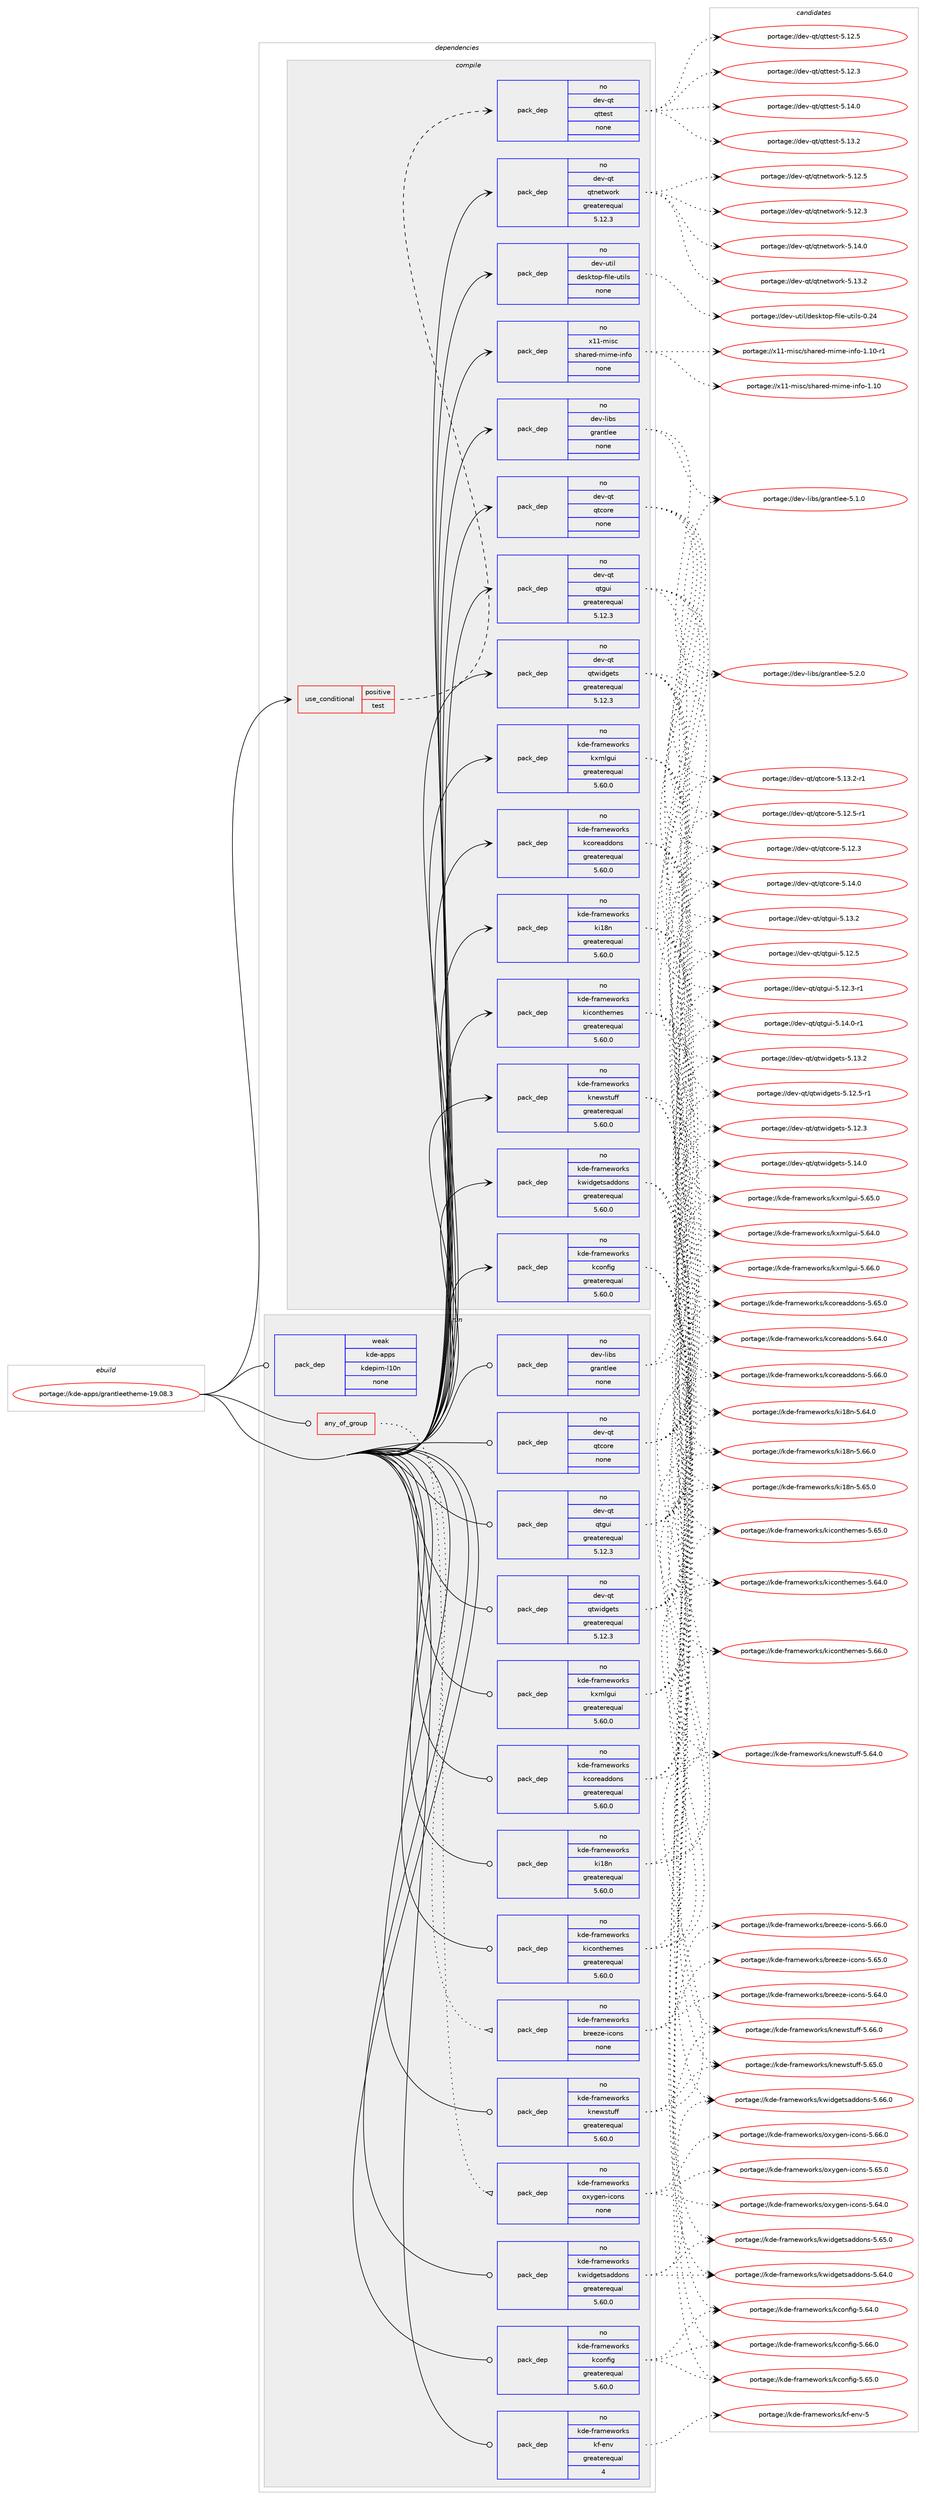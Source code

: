digraph prolog {

# *************
# Graph options
# *************

newrank=true;
concentrate=true;
compound=true;
graph [rankdir=LR,fontname=Helvetica,fontsize=10,ranksep=1.5];#, ranksep=2.5, nodesep=0.2];
edge  [arrowhead=vee];
node  [fontname=Helvetica,fontsize=10];

# **********
# The ebuild
# **********

subgraph cluster_leftcol {
color=gray;
rank=same;
label=<<i>ebuild</i>>;
id [label="portage://kde-apps/grantleetheme-19.08.3", color=red, width=4, href="../kde-apps/grantleetheme-19.08.3.svg"];
}

# ****************
# The dependencies
# ****************

subgraph cluster_midcol {
color=gray;
label=<<i>dependencies</i>>;
subgraph cluster_compile {
fillcolor="#eeeeee";
style=filled;
label=<<i>compile</i>>;
subgraph cond56953 {
dependency268174 [label=<<TABLE BORDER="0" CELLBORDER="1" CELLSPACING="0" CELLPADDING="4"><TR><TD ROWSPAN="3" CELLPADDING="10">use_conditional</TD></TR><TR><TD>positive</TD></TR><TR><TD>test</TD></TR></TABLE>>, shape=none, color=red];
subgraph pack207019 {
dependency268175 [label=<<TABLE BORDER="0" CELLBORDER="1" CELLSPACING="0" CELLPADDING="4" WIDTH="220"><TR><TD ROWSPAN="6" CELLPADDING="30">pack_dep</TD></TR><TR><TD WIDTH="110">no</TD></TR><TR><TD>dev-qt</TD></TR><TR><TD>qttest</TD></TR><TR><TD>none</TD></TR><TR><TD></TD></TR></TABLE>>, shape=none, color=blue];
}
dependency268174:e -> dependency268175:w [weight=20,style="dashed",arrowhead="vee"];
}
id:e -> dependency268174:w [weight=20,style="solid",arrowhead="vee"];
subgraph pack207020 {
dependency268176 [label=<<TABLE BORDER="0" CELLBORDER="1" CELLSPACING="0" CELLPADDING="4" WIDTH="220"><TR><TD ROWSPAN="6" CELLPADDING="30">pack_dep</TD></TR><TR><TD WIDTH="110">no</TD></TR><TR><TD>dev-libs</TD></TR><TR><TD>grantlee</TD></TR><TR><TD>none</TD></TR><TR><TD></TD></TR></TABLE>>, shape=none, color=blue];
}
id:e -> dependency268176:w [weight=20,style="solid",arrowhead="vee"];
subgraph pack207021 {
dependency268177 [label=<<TABLE BORDER="0" CELLBORDER="1" CELLSPACING="0" CELLPADDING="4" WIDTH="220"><TR><TD ROWSPAN="6" CELLPADDING="30">pack_dep</TD></TR><TR><TD WIDTH="110">no</TD></TR><TR><TD>dev-qt</TD></TR><TR><TD>qtcore</TD></TR><TR><TD>none</TD></TR><TR><TD></TD></TR></TABLE>>, shape=none, color=blue];
}
id:e -> dependency268177:w [weight=20,style="solid",arrowhead="vee"];
subgraph pack207022 {
dependency268178 [label=<<TABLE BORDER="0" CELLBORDER="1" CELLSPACING="0" CELLPADDING="4" WIDTH="220"><TR><TD ROWSPAN="6" CELLPADDING="30">pack_dep</TD></TR><TR><TD WIDTH="110">no</TD></TR><TR><TD>dev-qt</TD></TR><TR><TD>qtgui</TD></TR><TR><TD>greaterequal</TD></TR><TR><TD>5.12.3</TD></TR></TABLE>>, shape=none, color=blue];
}
id:e -> dependency268178:w [weight=20,style="solid",arrowhead="vee"];
subgraph pack207023 {
dependency268179 [label=<<TABLE BORDER="0" CELLBORDER="1" CELLSPACING="0" CELLPADDING="4" WIDTH="220"><TR><TD ROWSPAN="6" CELLPADDING="30">pack_dep</TD></TR><TR><TD WIDTH="110">no</TD></TR><TR><TD>dev-qt</TD></TR><TR><TD>qtnetwork</TD></TR><TR><TD>greaterequal</TD></TR><TR><TD>5.12.3</TD></TR></TABLE>>, shape=none, color=blue];
}
id:e -> dependency268179:w [weight=20,style="solid",arrowhead="vee"];
subgraph pack207024 {
dependency268180 [label=<<TABLE BORDER="0" CELLBORDER="1" CELLSPACING="0" CELLPADDING="4" WIDTH="220"><TR><TD ROWSPAN="6" CELLPADDING="30">pack_dep</TD></TR><TR><TD WIDTH="110">no</TD></TR><TR><TD>dev-qt</TD></TR><TR><TD>qtwidgets</TD></TR><TR><TD>greaterequal</TD></TR><TR><TD>5.12.3</TD></TR></TABLE>>, shape=none, color=blue];
}
id:e -> dependency268180:w [weight=20,style="solid",arrowhead="vee"];
subgraph pack207025 {
dependency268181 [label=<<TABLE BORDER="0" CELLBORDER="1" CELLSPACING="0" CELLPADDING="4" WIDTH="220"><TR><TD ROWSPAN="6" CELLPADDING="30">pack_dep</TD></TR><TR><TD WIDTH="110">no</TD></TR><TR><TD>dev-util</TD></TR><TR><TD>desktop-file-utils</TD></TR><TR><TD>none</TD></TR><TR><TD></TD></TR></TABLE>>, shape=none, color=blue];
}
id:e -> dependency268181:w [weight=20,style="solid",arrowhead="vee"];
subgraph pack207026 {
dependency268182 [label=<<TABLE BORDER="0" CELLBORDER="1" CELLSPACING="0" CELLPADDING="4" WIDTH="220"><TR><TD ROWSPAN="6" CELLPADDING="30">pack_dep</TD></TR><TR><TD WIDTH="110">no</TD></TR><TR><TD>kde-frameworks</TD></TR><TR><TD>kconfig</TD></TR><TR><TD>greaterequal</TD></TR><TR><TD>5.60.0</TD></TR></TABLE>>, shape=none, color=blue];
}
id:e -> dependency268182:w [weight=20,style="solid",arrowhead="vee"];
subgraph pack207027 {
dependency268183 [label=<<TABLE BORDER="0" CELLBORDER="1" CELLSPACING="0" CELLPADDING="4" WIDTH="220"><TR><TD ROWSPAN="6" CELLPADDING="30">pack_dep</TD></TR><TR><TD WIDTH="110">no</TD></TR><TR><TD>kde-frameworks</TD></TR><TR><TD>kcoreaddons</TD></TR><TR><TD>greaterequal</TD></TR><TR><TD>5.60.0</TD></TR></TABLE>>, shape=none, color=blue];
}
id:e -> dependency268183:w [weight=20,style="solid",arrowhead="vee"];
subgraph pack207028 {
dependency268184 [label=<<TABLE BORDER="0" CELLBORDER="1" CELLSPACING="0" CELLPADDING="4" WIDTH="220"><TR><TD ROWSPAN="6" CELLPADDING="30">pack_dep</TD></TR><TR><TD WIDTH="110">no</TD></TR><TR><TD>kde-frameworks</TD></TR><TR><TD>ki18n</TD></TR><TR><TD>greaterequal</TD></TR><TR><TD>5.60.0</TD></TR></TABLE>>, shape=none, color=blue];
}
id:e -> dependency268184:w [weight=20,style="solid",arrowhead="vee"];
subgraph pack207029 {
dependency268185 [label=<<TABLE BORDER="0" CELLBORDER="1" CELLSPACING="0" CELLPADDING="4" WIDTH="220"><TR><TD ROWSPAN="6" CELLPADDING="30">pack_dep</TD></TR><TR><TD WIDTH="110">no</TD></TR><TR><TD>kde-frameworks</TD></TR><TR><TD>kiconthemes</TD></TR><TR><TD>greaterequal</TD></TR><TR><TD>5.60.0</TD></TR></TABLE>>, shape=none, color=blue];
}
id:e -> dependency268185:w [weight=20,style="solid",arrowhead="vee"];
subgraph pack207030 {
dependency268186 [label=<<TABLE BORDER="0" CELLBORDER="1" CELLSPACING="0" CELLPADDING="4" WIDTH="220"><TR><TD ROWSPAN="6" CELLPADDING="30">pack_dep</TD></TR><TR><TD WIDTH="110">no</TD></TR><TR><TD>kde-frameworks</TD></TR><TR><TD>knewstuff</TD></TR><TR><TD>greaterequal</TD></TR><TR><TD>5.60.0</TD></TR></TABLE>>, shape=none, color=blue];
}
id:e -> dependency268186:w [weight=20,style="solid",arrowhead="vee"];
subgraph pack207031 {
dependency268187 [label=<<TABLE BORDER="0" CELLBORDER="1" CELLSPACING="0" CELLPADDING="4" WIDTH="220"><TR><TD ROWSPAN="6" CELLPADDING="30">pack_dep</TD></TR><TR><TD WIDTH="110">no</TD></TR><TR><TD>kde-frameworks</TD></TR><TR><TD>kwidgetsaddons</TD></TR><TR><TD>greaterequal</TD></TR><TR><TD>5.60.0</TD></TR></TABLE>>, shape=none, color=blue];
}
id:e -> dependency268187:w [weight=20,style="solid",arrowhead="vee"];
subgraph pack207032 {
dependency268188 [label=<<TABLE BORDER="0" CELLBORDER="1" CELLSPACING="0" CELLPADDING="4" WIDTH="220"><TR><TD ROWSPAN="6" CELLPADDING="30">pack_dep</TD></TR><TR><TD WIDTH="110">no</TD></TR><TR><TD>kde-frameworks</TD></TR><TR><TD>kxmlgui</TD></TR><TR><TD>greaterequal</TD></TR><TR><TD>5.60.0</TD></TR></TABLE>>, shape=none, color=blue];
}
id:e -> dependency268188:w [weight=20,style="solid",arrowhead="vee"];
subgraph pack207033 {
dependency268189 [label=<<TABLE BORDER="0" CELLBORDER="1" CELLSPACING="0" CELLPADDING="4" WIDTH="220"><TR><TD ROWSPAN="6" CELLPADDING="30">pack_dep</TD></TR><TR><TD WIDTH="110">no</TD></TR><TR><TD>x11-misc</TD></TR><TR><TD>shared-mime-info</TD></TR><TR><TD>none</TD></TR><TR><TD></TD></TR></TABLE>>, shape=none, color=blue];
}
id:e -> dependency268189:w [weight=20,style="solid",arrowhead="vee"];
}
subgraph cluster_compileandrun {
fillcolor="#eeeeee";
style=filled;
label=<<i>compile and run</i>>;
}
subgraph cluster_run {
fillcolor="#eeeeee";
style=filled;
label=<<i>run</i>>;
subgraph any4017 {
dependency268190 [label=<<TABLE BORDER="0" CELLBORDER="1" CELLSPACING="0" CELLPADDING="4"><TR><TD CELLPADDING="10">any_of_group</TD></TR></TABLE>>, shape=none, color=red];subgraph pack207034 {
dependency268191 [label=<<TABLE BORDER="0" CELLBORDER="1" CELLSPACING="0" CELLPADDING="4" WIDTH="220"><TR><TD ROWSPAN="6" CELLPADDING="30">pack_dep</TD></TR><TR><TD WIDTH="110">no</TD></TR><TR><TD>kde-frameworks</TD></TR><TR><TD>breeze-icons</TD></TR><TR><TD>none</TD></TR><TR><TD></TD></TR></TABLE>>, shape=none, color=blue];
}
dependency268190:e -> dependency268191:w [weight=20,style="dotted",arrowhead="oinv"];
subgraph pack207035 {
dependency268192 [label=<<TABLE BORDER="0" CELLBORDER="1" CELLSPACING="0" CELLPADDING="4" WIDTH="220"><TR><TD ROWSPAN="6" CELLPADDING="30">pack_dep</TD></TR><TR><TD WIDTH="110">no</TD></TR><TR><TD>kde-frameworks</TD></TR><TR><TD>oxygen-icons</TD></TR><TR><TD>none</TD></TR><TR><TD></TD></TR></TABLE>>, shape=none, color=blue];
}
dependency268190:e -> dependency268192:w [weight=20,style="dotted",arrowhead="oinv"];
}
id:e -> dependency268190:w [weight=20,style="solid",arrowhead="odot"];
subgraph pack207036 {
dependency268193 [label=<<TABLE BORDER="0" CELLBORDER="1" CELLSPACING="0" CELLPADDING="4" WIDTH="220"><TR><TD ROWSPAN="6" CELLPADDING="30">pack_dep</TD></TR><TR><TD WIDTH="110">no</TD></TR><TR><TD>dev-libs</TD></TR><TR><TD>grantlee</TD></TR><TR><TD>none</TD></TR><TR><TD></TD></TR></TABLE>>, shape=none, color=blue];
}
id:e -> dependency268193:w [weight=20,style="solid",arrowhead="odot"];
subgraph pack207037 {
dependency268194 [label=<<TABLE BORDER="0" CELLBORDER="1" CELLSPACING="0" CELLPADDING="4" WIDTH="220"><TR><TD ROWSPAN="6" CELLPADDING="30">pack_dep</TD></TR><TR><TD WIDTH="110">no</TD></TR><TR><TD>dev-qt</TD></TR><TR><TD>qtcore</TD></TR><TR><TD>none</TD></TR><TR><TD></TD></TR></TABLE>>, shape=none, color=blue];
}
id:e -> dependency268194:w [weight=20,style="solid",arrowhead="odot"];
subgraph pack207038 {
dependency268195 [label=<<TABLE BORDER="0" CELLBORDER="1" CELLSPACING="0" CELLPADDING="4" WIDTH="220"><TR><TD ROWSPAN="6" CELLPADDING="30">pack_dep</TD></TR><TR><TD WIDTH="110">no</TD></TR><TR><TD>dev-qt</TD></TR><TR><TD>qtgui</TD></TR><TR><TD>greaterequal</TD></TR><TR><TD>5.12.3</TD></TR></TABLE>>, shape=none, color=blue];
}
id:e -> dependency268195:w [weight=20,style="solid",arrowhead="odot"];
subgraph pack207039 {
dependency268196 [label=<<TABLE BORDER="0" CELLBORDER="1" CELLSPACING="0" CELLPADDING="4" WIDTH="220"><TR><TD ROWSPAN="6" CELLPADDING="30">pack_dep</TD></TR><TR><TD WIDTH="110">no</TD></TR><TR><TD>dev-qt</TD></TR><TR><TD>qtwidgets</TD></TR><TR><TD>greaterequal</TD></TR><TR><TD>5.12.3</TD></TR></TABLE>>, shape=none, color=blue];
}
id:e -> dependency268196:w [weight=20,style="solid",arrowhead="odot"];
subgraph pack207040 {
dependency268197 [label=<<TABLE BORDER="0" CELLBORDER="1" CELLSPACING="0" CELLPADDING="4" WIDTH="220"><TR><TD ROWSPAN="6" CELLPADDING="30">pack_dep</TD></TR><TR><TD WIDTH="110">no</TD></TR><TR><TD>kde-frameworks</TD></TR><TR><TD>kconfig</TD></TR><TR><TD>greaterequal</TD></TR><TR><TD>5.60.0</TD></TR></TABLE>>, shape=none, color=blue];
}
id:e -> dependency268197:w [weight=20,style="solid",arrowhead="odot"];
subgraph pack207041 {
dependency268198 [label=<<TABLE BORDER="0" CELLBORDER="1" CELLSPACING="0" CELLPADDING="4" WIDTH="220"><TR><TD ROWSPAN="6" CELLPADDING="30">pack_dep</TD></TR><TR><TD WIDTH="110">no</TD></TR><TR><TD>kde-frameworks</TD></TR><TR><TD>kcoreaddons</TD></TR><TR><TD>greaterequal</TD></TR><TR><TD>5.60.0</TD></TR></TABLE>>, shape=none, color=blue];
}
id:e -> dependency268198:w [weight=20,style="solid",arrowhead="odot"];
subgraph pack207042 {
dependency268199 [label=<<TABLE BORDER="0" CELLBORDER="1" CELLSPACING="0" CELLPADDING="4" WIDTH="220"><TR><TD ROWSPAN="6" CELLPADDING="30">pack_dep</TD></TR><TR><TD WIDTH="110">no</TD></TR><TR><TD>kde-frameworks</TD></TR><TR><TD>kf-env</TD></TR><TR><TD>greaterequal</TD></TR><TR><TD>4</TD></TR></TABLE>>, shape=none, color=blue];
}
id:e -> dependency268199:w [weight=20,style="solid",arrowhead="odot"];
subgraph pack207043 {
dependency268200 [label=<<TABLE BORDER="0" CELLBORDER="1" CELLSPACING="0" CELLPADDING="4" WIDTH="220"><TR><TD ROWSPAN="6" CELLPADDING="30">pack_dep</TD></TR><TR><TD WIDTH="110">no</TD></TR><TR><TD>kde-frameworks</TD></TR><TR><TD>ki18n</TD></TR><TR><TD>greaterequal</TD></TR><TR><TD>5.60.0</TD></TR></TABLE>>, shape=none, color=blue];
}
id:e -> dependency268200:w [weight=20,style="solid",arrowhead="odot"];
subgraph pack207044 {
dependency268201 [label=<<TABLE BORDER="0" CELLBORDER="1" CELLSPACING="0" CELLPADDING="4" WIDTH="220"><TR><TD ROWSPAN="6" CELLPADDING="30">pack_dep</TD></TR><TR><TD WIDTH="110">no</TD></TR><TR><TD>kde-frameworks</TD></TR><TR><TD>kiconthemes</TD></TR><TR><TD>greaterequal</TD></TR><TR><TD>5.60.0</TD></TR></TABLE>>, shape=none, color=blue];
}
id:e -> dependency268201:w [weight=20,style="solid",arrowhead="odot"];
subgraph pack207045 {
dependency268202 [label=<<TABLE BORDER="0" CELLBORDER="1" CELLSPACING="0" CELLPADDING="4" WIDTH="220"><TR><TD ROWSPAN="6" CELLPADDING="30">pack_dep</TD></TR><TR><TD WIDTH="110">no</TD></TR><TR><TD>kde-frameworks</TD></TR><TR><TD>knewstuff</TD></TR><TR><TD>greaterequal</TD></TR><TR><TD>5.60.0</TD></TR></TABLE>>, shape=none, color=blue];
}
id:e -> dependency268202:w [weight=20,style="solid",arrowhead="odot"];
subgraph pack207046 {
dependency268203 [label=<<TABLE BORDER="0" CELLBORDER="1" CELLSPACING="0" CELLPADDING="4" WIDTH="220"><TR><TD ROWSPAN="6" CELLPADDING="30">pack_dep</TD></TR><TR><TD WIDTH="110">no</TD></TR><TR><TD>kde-frameworks</TD></TR><TR><TD>kwidgetsaddons</TD></TR><TR><TD>greaterequal</TD></TR><TR><TD>5.60.0</TD></TR></TABLE>>, shape=none, color=blue];
}
id:e -> dependency268203:w [weight=20,style="solid",arrowhead="odot"];
subgraph pack207047 {
dependency268204 [label=<<TABLE BORDER="0" CELLBORDER="1" CELLSPACING="0" CELLPADDING="4" WIDTH="220"><TR><TD ROWSPAN="6" CELLPADDING="30">pack_dep</TD></TR><TR><TD WIDTH="110">no</TD></TR><TR><TD>kde-frameworks</TD></TR><TR><TD>kxmlgui</TD></TR><TR><TD>greaterequal</TD></TR><TR><TD>5.60.0</TD></TR></TABLE>>, shape=none, color=blue];
}
id:e -> dependency268204:w [weight=20,style="solid",arrowhead="odot"];
subgraph pack207048 {
dependency268205 [label=<<TABLE BORDER="0" CELLBORDER="1" CELLSPACING="0" CELLPADDING="4" WIDTH="220"><TR><TD ROWSPAN="6" CELLPADDING="30">pack_dep</TD></TR><TR><TD WIDTH="110">weak</TD></TR><TR><TD>kde-apps</TD></TR><TR><TD>kdepim-l10n</TD></TR><TR><TD>none</TD></TR><TR><TD></TD></TR></TABLE>>, shape=none, color=blue];
}
id:e -> dependency268205:w [weight=20,style="solid",arrowhead="odot"];
}
}

# **************
# The candidates
# **************

subgraph cluster_choices {
rank=same;
color=gray;
label=<<i>candidates</i>>;

subgraph choice207019 {
color=black;
nodesep=1;
choice100101118451131164711311611610111511645534649524648 [label="portage://dev-qt/qttest-5.14.0", color=red, width=4,href="../dev-qt/qttest-5.14.0.svg"];
choice100101118451131164711311611610111511645534649514650 [label="portage://dev-qt/qttest-5.13.2", color=red, width=4,href="../dev-qt/qttest-5.13.2.svg"];
choice100101118451131164711311611610111511645534649504653 [label="portage://dev-qt/qttest-5.12.5", color=red, width=4,href="../dev-qt/qttest-5.12.5.svg"];
choice100101118451131164711311611610111511645534649504651 [label="portage://dev-qt/qttest-5.12.3", color=red, width=4,href="../dev-qt/qttest-5.12.3.svg"];
dependency268175:e -> choice100101118451131164711311611610111511645534649524648:w [style=dotted,weight="100"];
dependency268175:e -> choice100101118451131164711311611610111511645534649514650:w [style=dotted,weight="100"];
dependency268175:e -> choice100101118451131164711311611610111511645534649504653:w [style=dotted,weight="100"];
dependency268175:e -> choice100101118451131164711311611610111511645534649504651:w [style=dotted,weight="100"];
}
subgraph choice207020 {
color=black;
nodesep=1;
choice10010111845108105981154710311497110116108101101455346504648 [label="portage://dev-libs/grantlee-5.2.0", color=red, width=4,href="../dev-libs/grantlee-5.2.0.svg"];
choice10010111845108105981154710311497110116108101101455346494648 [label="portage://dev-libs/grantlee-5.1.0", color=red, width=4,href="../dev-libs/grantlee-5.1.0.svg"];
dependency268176:e -> choice10010111845108105981154710311497110116108101101455346504648:w [style=dotted,weight="100"];
dependency268176:e -> choice10010111845108105981154710311497110116108101101455346494648:w [style=dotted,weight="100"];
}
subgraph choice207021 {
color=black;
nodesep=1;
choice10010111845113116471131169911111410145534649524648 [label="portage://dev-qt/qtcore-5.14.0", color=red, width=4,href="../dev-qt/qtcore-5.14.0.svg"];
choice100101118451131164711311699111114101455346495146504511449 [label="portage://dev-qt/qtcore-5.13.2-r1", color=red, width=4,href="../dev-qt/qtcore-5.13.2-r1.svg"];
choice100101118451131164711311699111114101455346495046534511449 [label="portage://dev-qt/qtcore-5.12.5-r1", color=red, width=4,href="../dev-qt/qtcore-5.12.5-r1.svg"];
choice10010111845113116471131169911111410145534649504651 [label="portage://dev-qt/qtcore-5.12.3", color=red, width=4,href="../dev-qt/qtcore-5.12.3.svg"];
dependency268177:e -> choice10010111845113116471131169911111410145534649524648:w [style=dotted,weight="100"];
dependency268177:e -> choice100101118451131164711311699111114101455346495146504511449:w [style=dotted,weight="100"];
dependency268177:e -> choice100101118451131164711311699111114101455346495046534511449:w [style=dotted,weight="100"];
dependency268177:e -> choice10010111845113116471131169911111410145534649504651:w [style=dotted,weight="100"];
}
subgraph choice207022 {
color=black;
nodesep=1;
choice1001011184511311647113116103117105455346495246484511449 [label="portage://dev-qt/qtgui-5.14.0-r1", color=red, width=4,href="../dev-qt/qtgui-5.14.0-r1.svg"];
choice100101118451131164711311610311710545534649514650 [label="portage://dev-qt/qtgui-5.13.2", color=red, width=4,href="../dev-qt/qtgui-5.13.2.svg"];
choice100101118451131164711311610311710545534649504653 [label="portage://dev-qt/qtgui-5.12.5", color=red, width=4,href="../dev-qt/qtgui-5.12.5.svg"];
choice1001011184511311647113116103117105455346495046514511449 [label="portage://dev-qt/qtgui-5.12.3-r1", color=red, width=4,href="../dev-qt/qtgui-5.12.3-r1.svg"];
dependency268178:e -> choice1001011184511311647113116103117105455346495246484511449:w [style=dotted,weight="100"];
dependency268178:e -> choice100101118451131164711311610311710545534649514650:w [style=dotted,weight="100"];
dependency268178:e -> choice100101118451131164711311610311710545534649504653:w [style=dotted,weight="100"];
dependency268178:e -> choice1001011184511311647113116103117105455346495046514511449:w [style=dotted,weight="100"];
}
subgraph choice207023 {
color=black;
nodesep=1;
choice100101118451131164711311611010111611911111410745534649524648 [label="portage://dev-qt/qtnetwork-5.14.0", color=red, width=4,href="../dev-qt/qtnetwork-5.14.0.svg"];
choice100101118451131164711311611010111611911111410745534649514650 [label="portage://dev-qt/qtnetwork-5.13.2", color=red, width=4,href="../dev-qt/qtnetwork-5.13.2.svg"];
choice100101118451131164711311611010111611911111410745534649504653 [label="portage://dev-qt/qtnetwork-5.12.5", color=red, width=4,href="../dev-qt/qtnetwork-5.12.5.svg"];
choice100101118451131164711311611010111611911111410745534649504651 [label="portage://dev-qt/qtnetwork-5.12.3", color=red, width=4,href="../dev-qt/qtnetwork-5.12.3.svg"];
dependency268179:e -> choice100101118451131164711311611010111611911111410745534649524648:w [style=dotted,weight="100"];
dependency268179:e -> choice100101118451131164711311611010111611911111410745534649514650:w [style=dotted,weight="100"];
dependency268179:e -> choice100101118451131164711311611010111611911111410745534649504653:w [style=dotted,weight="100"];
dependency268179:e -> choice100101118451131164711311611010111611911111410745534649504651:w [style=dotted,weight="100"];
}
subgraph choice207024 {
color=black;
nodesep=1;
choice100101118451131164711311611910510010310111611545534649524648 [label="portage://dev-qt/qtwidgets-5.14.0", color=red, width=4,href="../dev-qt/qtwidgets-5.14.0.svg"];
choice100101118451131164711311611910510010310111611545534649514650 [label="portage://dev-qt/qtwidgets-5.13.2", color=red, width=4,href="../dev-qt/qtwidgets-5.13.2.svg"];
choice1001011184511311647113116119105100103101116115455346495046534511449 [label="portage://dev-qt/qtwidgets-5.12.5-r1", color=red, width=4,href="../dev-qt/qtwidgets-5.12.5-r1.svg"];
choice100101118451131164711311611910510010310111611545534649504651 [label="portage://dev-qt/qtwidgets-5.12.3", color=red, width=4,href="../dev-qt/qtwidgets-5.12.3.svg"];
dependency268180:e -> choice100101118451131164711311611910510010310111611545534649524648:w [style=dotted,weight="100"];
dependency268180:e -> choice100101118451131164711311611910510010310111611545534649514650:w [style=dotted,weight="100"];
dependency268180:e -> choice1001011184511311647113116119105100103101116115455346495046534511449:w [style=dotted,weight="100"];
dependency268180:e -> choice100101118451131164711311611910510010310111611545534649504651:w [style=dotted,weight="100"];
}
subgraph choice207025 {
color=black;
nodesep=1;
choice100101118451171161051084710010111510711611111245102105108101451171161051081154548465052 [label="portage://dev-util/desktop-file-utils-0.24", color=red, width=4,href="../dev-util/desktop-file-utils-0.24.svg"];
dependency268181:e -> choice100101118451171161051084710010111510711611111245102105108101451171161051081154548465052:w [style=dotted,weight="100"];
}
subgraph choice207026 {
color=black;
nodesep=1;
choice1071001014510211497109101119111114107115471079911111010210510345534654544648 [label="portage://kde-frameworks/kconfig-5.66.0", color=red, width=4,href="../kde-frameworks/kconfig-5.66.0.svg"];
choice1071001014510211497109101119111114107115471079911111010210510345534654534648 [label="portage://kde-frameworks/kconfig-5.65.0", color=red, width=4,href="../kde-frameworks/kconfig-5.65.0.svg"];
choice1071001014510211497109101119111114107115471079911111010210510345534654524648 [label="portage://kde-frameworks/kconfig-5.64.0", color=red, width=4,href="../kde-frameworks/kconfig-5.64.0.svg"];
dependency268182:e -> choice1071001014510211497109101119111114107115471079911111010210510345534654544648:w [style=dotted,weight="100"];
dependency268182:e -> choice1071001014510211497109101119111114107115471079911111010210510345534654534648:w [style=dotted,weight="100"];
dependency268182:e -> choice1071001014510211497109101119111114107115471079911111010210510345534654524648:w [style=dotted,weight="100"];
}
subgraph choice207027 {
color=black;
nodesep=1;
choice107100101451021149710910111911111410711547107991111141019710010011111011545534654544648 [label="portage://kde-frameworks/kcoreaddons-5.66.0", color=red, width=4,href="../kde-frameworks/kcoreaddons-5.66.0.svg"];
choice107100101451021149710910111911111410711547107991111141019710010011111011545534654534648 [label="portage://kde-frameworks/kcoreaddons-5.65.0", color=red, width=4,href="../kde-frameworks/kcoreaddons-5.65.0.svg"];
choice107100101451021149710910111911111410711547107991111141019710010011111011545534654524648 [label="portage://kde-frameworks/kcoreaddons-5.64.0", color=red, width=4,href="../kde-frameworks/kcoreaddons-5.64.0.svg"];
dependency268183:e -> choice107100101451021149710910111911111410711547107991111141019710010011111011545534654544648:w [style=dotted,weight="100"];
dependency268183:e -> choice107100101451021149710910111911111410711547107991111141019710010011111011545534654534648:w [style=dotted,weight="100"];
dependency268183:e -> choice107100101451021149710910111911111410711547107991111141019710010011111011545534654524648:w [style=dotted,weight="100"];
}
subgraph choice207028 {
color=black;
nodesep=1;
choice107100101451021149710910111911111410711547107105495611045534654544648 [label="portage://kde-frameworks/ki18n-5.66.0", color=red, width=4,href="../kde-frameworks/ki18n-5.66.0.svg"];
choice107100101451021149710910111911111410711547107105495611045534654534648 [label="portage://kde-frameworks/ki18n-5.65.0", color=red, width=4,href="../kde-frameworks/ki18n-5.65.0.svg"];
choice107100101451021149710910111911111410711547107105495611045534654524648 [label="portage://kde-frameworks/ki18n-5.64.0", color=red, width=4,href="../kde-frameworks/ki18n-5.64.0.svg"];
dependency268184:e -> choice107100101451021149710910111911111410711547107105495611045534654544648:w [style=dotted,weight="100"];
dependency268184:e -> choice107100101451021149710910111911111410711547107105495611045534654534648:w [style=dotted,weight="100"];
dependency268184:e -> choice107100101451021149710910111911111410711547107105495611045534654524648:w [style=dotted,weight="100"];
}
subgraph choice207029 {
color=black;
nodesep=1;
choice1071001014510211497109101119111114107115471071059911111011610410110910111545534654544648 [label="portage://kde-frameworks/kiconthemes-5.66.0", color=red, width=4,href="../kde-frameworks/kiconthemes-5.66.0.svg"];
choice1071001014510211497109101119111114107115471071059911111011610410110910111545534654534648 [label="portage://kde-frameworks/kiconthemes-5.65.0", color=red, width=4,href="../kde-frameworks/kiconthemes-5.65.0.svg"];
choice1071001014510211497109101119111114107115471071059911111011610410110910111545534654524648 [label="portage://kde-frameworks/kiconthemes-5.64.0", color=red, width=4,href="../kde-frameworks/kiconthemes-5.64.0.svg"];
dependency268185:e -> choice1071001014510211497109101119111114107115471071059911111011610410110910111545534654544648:w [style=dotted,weight="100"];
dependency268185:e -> choice1071001014510211497109101119111114107115471071059911111011610410110910111545534654534648:w [style=dotted,weight="100"];
dependency268185:e -> choice1071001014510211497109101119111114107115471071059911111011610410110910111545534654524648:w [style=dotted,weight="100"];
}
subgraph choice207030 {
color=black;
nodesep=1;
choice10710010145102114971091011191111141071154710711010111911511611710210245534654544648 [label="portage://kde-frameworks/knewstuff-5.66.0", color=red, width=4,href="../kde-frameworks/knewstuff-5.66.0.svg"];
choice10710010145102114971091011191111141071154710711010111911511611710210245534654534648 [label="portage://kde-frameworks/knewstuff-5.65.0", color=red, width=4,href="../kde-frameworks/knewstuff-5.65.0.svg"];
choice10710010145102114971091011191111141071154710711010111911511611710210245534654524648 [label="portage://kde-frameworks/knewstuff-5.64.0", color=red, width=4,href="../kde-frameworks/knewstuff-5.64.0.svg"];
dependency268186:e -> choice10710010145102114971091011191111141071154710711010111911511611710210245534654544648:w [style=dotted,weight="100"];
dependency268186:e -> choice10710010145102114971091011191111141071154710711010111911511611710210245534654534648:w [style=dotted,weight="100"];
dependency268186:e -> choice10710010145102114971091011191111141071154710711010111911511611710210245534654524648:w [style=dotted,weight="100"];
}
subgraph choice207031 {
color=black;
nodesep=1;
choice1071001014510211497109101119111114107115471071191051001031011161159710010011111011545534654544648 [label="portage://kde-frameworks/kwidgetsaddons-5.66.0", color=red, width=4,href="../kde-frameworks/kwidgetsaddons-5.66.0.svg"];
choice1071001014510211497109101119111114107115471071191051001031011161159710010011111011545534654534648 [label="portage://kde-frameworks/kwidgetsaddons-5.65.0", color=red, width=4,href="../kde-frameworks/kwidgetsaddons-5.65.0.svg"];
choice1071001014510211497109101119111114107115471071191051001031011161159710010011111011545534654524648 [label="portage://kde-frameworks/kwidgetsaddons-5.64.0", color=red, width=4,href="../kde-frameworks/kwidgetsaddons-5.64.0.svg"];
dependency268187:e -> choice1071001014510211497109101119111114107115471071191051001031011161159710010011111011545534654544648:w [style=dotted,weight="100"];
dependency268187:e -> choice1071001014510211497109101119111114107115471071191051001031011161159710010011111011545534654534648:w [style=dotted,weight="100"];
dependency268187:e -> choice1071001014510211497109101119111114107115471071191051001031011161159710010011111011545534654524648:w [style=dotted,weight="100"];
}
subgraph choice207032 {
color=black;
nodesep=1;
choice10710010145102114971091011191111141071154710712010910810311710545534654544648 [label="portage://kde-frameworks/kxmlgui-5.66.0", color=red, width=4,href="../kde-frameworks/kxmlgui-5.66.0.svg"];
choice10710010145102114971091011191111141071154710712010910810311710545534654534648 [label="portage://kde-frameworks/kxmlgui-5.65.0", color=red, width=4,href="../kde-frameworks/kxmlgui-5.65.0.svg"];
choice10710010145102114971091011191111141071154710712010910810311710545534654524648 [label="portage://kde-frameworks/kxmlgui-5.64.0", color=red, width=4,href="../kde-frameworks/kxmlgui-5.64.0.svg"];
dependency268188:e -> choice10710010145102114971091011191111141071154710712010910810311710545534654544648:w [style=dotted,weight="100"];
dependency268188:e -> choice10710010145102114971091011191111141071154710712010910810311710545534654534648:w [style=dotted,weight="100"];
dependency268188:e -> choice10710010145102114971091011191111141071154710712010910810311710545534654524648:w [style=dotted,weight="100"];
}
subgraph choice207033 {
color=black;
nodesep=1;
choice120494945109105115994711510497114101100451091051091014510511010211145494649484511449 [label="portage://x11-misc/shared-mime-info-1.10-r1", color=red, width=4,href="../x11-misc/shared-mime-info-1.10-r1.svg"];
choice12049494510910511599471151049711410110045109105109101451051101021114549464948 [label="portage://x11-misc/shared-mime-info-1.10", color=red, width=4,href="../x11-misc/shared-mime-info-1.10.svg"];
dependency268189:e -> choice120494945109105115994711510497114101100451091051091014510511010211145494649484511449:w [style=dotted,weight="100"];
dependency268189:e -> choice12049494510910511599471151049711410110045109105109101451051101021114549464948:w [style=dotted,weight="100"];
}
subgraph choice207034 {
color=black;
nodesep=1;
choice10710010145102114971091011191111141071154798114101101122101451059911111011545534654544648 [label="portage://kde-frameworks/breeze-icons-5.66.0", color=red, width=4,href="../kde-frameworks/breeze-icons-5.66.0.svg"];
choice10710010145102114971091011191111141071154798114101101122101451059911111011545534654534648 [label="portage://kde-frameworks/breeze-icons-5.65.0", color=red, width=4,href="../kde-frameworks/breeze-icons-5.65.0.svg"];
choice10710010145102114971091011191111141071154798114101101122101451059911111011545534654524648 [label="portage://kde-frameworks/breeze-icons-5.64.0", color=red, width=4,href="../kde-frameworks/breeze-icons-5.64.0.svg"];
dependency268191:e -> choice10710010145102114971091011191111141071154798114101101122101451059911111011545534654544648:w [style=dotted,weight="100"];
dependency268191:e -> choice10710010145102114971091011191111141071154798114101101122101451059911111011545534654534648:w [style=dotted,weight="100"];
dependency268191:e -> choice10710010145102114971091011191111141071154798114101101122101451059911111011545534654524648:w [style=dotted,weight="100"];
}
subgraph choice207035 {
color=black;
nodesep=1;
choice107100101451021149710910111911111410711547111120121103101110451059911111011545534654544648 [label="portage://kde-frameworks/oxygen-icons-5.66.0", color=red, width=4,href="../kde-frameworks/oxygen-icons-5.66.0.svg"];
choice107100101451021149710910111911111410711547111120121103101110451059911111011545534654534648 [label="portage://kde-frameworks/oxygen-icons-5.65.0", color=red, width=4,href="../kde-frameworks/oxygen-icons-5.65.0.svg"];
choice107100101451021149710910111911111410711547111120121103101110451059911111011545534654524648 [label="portage://kde-frameworks/oxygen-icons-5.64.0", color=red, width=4,href="../kde-frameworks/oxygen-icons-5.64.0.svg"];
dependency268192:e -> choice107100101451021149710910111911111410711547111120121103101110451059911111011545534654544648:w [style=dotted,weight="100"];
dependency268192:e -> choice107100101451021149710910111911111410711547111120121103101110451059911111011545534654534648:w [style=dotted,weight="100"];
dependency268192:e -> choice107100101451021149710910111911111410711547111120121103101110451059911111011545534654524648:w [style=dotted,weight="100"];
}
subgraph choice207036 {
color=black;
nodesep=1;
choice10010111845108105981154710311497110116108101101455346504648 [label="portage://dev-libs/grantlee-5.2.0", color=red, width=4,href="../dev-libs/grantlee-5.2.0.svg"];
choice10010111845108105981154710311497110116108101101455346494648 [label="portage://dev-libs/grantlee-5.1.0", color=red, width=4,href="../dev-libs/grantlee-5.1.0.svg"];
dependency268193:e -> choice10010111845108105981154710311497110116108101101455346504648:w [style=dotted,weight="100"];
dependency268193:e -> choice10010111845108105981154710311497110116108101101455346494648:w [style=dotted,weight="100"];
}
subgraph choice207037 {
color=black;
nodesep=1;
choice10010111845113116471131169911111410145534649524648 [label="portage://dev-qt/qtcore-5.14.0", color=red, width=4,href="../dev-qt/qtcore-5.14.0.svg"];
choice100101118451131164711311699111114101455346495146504511449 [label="portage://dev-qt/qtcore-5.13.2-r1", color=red, width=4,href="../dev-qt/qtcore-5.13.2-r1.svg"];
choice100101118451131164711311699111114101455346495046534511449 [label="portage://dev-qt/qtcore-5.12.5-r1", color=red, width=4,href="../dev-qt/qtcore-5.12.5-r1.svg"];
choice10010111845113116471131169911111410145534649504651 [label="portage://dev-qt/qtcore-5.12.3", color=red, width=4,href="../dev-qt/qtcore-5.12.3.svg"];
dependency268194:e -> choice10010111845113116471131169911111410145534649524648:w [style=dotted,weight="100"];
dependency268194:e -> choice100101118451131164711311699111114101455346495146504511449:w [style=dotted,weight="100"];
dependency268194:e -> choice100101118451131164711311699111114101455346495046534511449:w [style=dotted,weight="100"];
dependency268194:e -> choice10010111845113116471131169911111410145534649504651:w [style=dotted,weight="100"];
}
subgraph choice207038 {
color=black;
nodesep=1;
choice1001011184511311647113116103117105455346495246484511449 [label="portage://dev-qt/qtgui-5.14.0-r1", color=red, width=4,href="../dev-qt/qtgui-5.14.0-r1.svg"];
choice100101118451131164711311610311710545534649514650 [label="portage://dev-qt/qtgui-5.13.2", color=red, width=4,href="../dev-qt/qtgui-5.13.2.svg"];
choice100101118451131164711311610311710545534649504653 [label="portage://dev-qt/qtgui-5.12.5", color=red, width=4,href="../dev-qt/qtgui-5.12.5.svg"];
choice1001011184511311647113116103117105455346495046514511449 [label="portage://dev-qt/qtgui-5.12.3-r1", color=red, width=4,href="../dev-qt/qtgui-5.12.3-r1.svg"];
dependency268195:e -> choice1001011184511311647113116103117105455346495246484511449:w [style=dotted,weight="100"];
dependency268195:e -> choice100101118451131164711311610311710545534649514650:w [style=dotted,weight="100"];
dependency268195:e -> choice100101118451131164711311610311710545534649504653:w [style=dotted,weight="100"];
dependency268195:e -> choice1001011184511311647113116103117105455346495046514511449:w [style=dotted,weight="100"];
}
subgraph choice207039 {
color=black;
nodesep=1;
choice100101118451131164711311611910510010310111611545534649524648 [label="portage://dev-qt/qtwidgets-5.14.0", color=red, width=4,href="../dev-qt/qtwidgets-5.14.0.svg"];
choice100101118451131164711311611910510010310111611545534649514650 [label="portage://dev-qt/qtwidgets-5.13.2", color=red, width=4,href="../dev-qt/qtwidgets-5.13.2.svg"];
choice1001011184511311647113116119105100103101116115455346495046534511449 [label="portage://dev-qt/qtwidgets-5.12.5-r1", color=red, width=4,href="../dev-qt/qtwidgets-5.12.5-r1.svg"];
choice100101118451131164711311611910510010310111611545534649504651 [label="portage://dev-qt/qtwidgets-5.12.3", color=red, width=4,href="../dev-qt/qtwidgets-5.12.3.svg"];
dependency268196:e -> choice100101118451131164711311611910510010310111611545534649524648:w [style=dotted,weight="100"];
dependency268196:e -> choice100101118451131164711311611910510010310111611545534649514650:w [style=dotted,weight="100"];
dependency268196:e -> choice1001011184511311647113116119105100103101116115455346495046534511449:w [style=dotted,weight="100"];
dependency268196:e -> choice100101118451131164711311611910510010310111611545534649504651:w [style=dotted,weight="100"];
}
subgraph choice207040 {
color=black;
nodesep=1;
choice1071001014510211497109101119111114107115471079911111010210510345534654544648 [label="portage://kde-frameworks/kconfig-5.66.0", color=red, width=4,href="../kde-frameworks/kconfig-5.66.0.svg"];
choice1071001014510211497109101119111114107115471079911111010210510345534654534648 [label="portage://kde-frameworks/kconfig-5.65.0", color=red, width=4,href="../kde-frameworks/kconfig-5.65.0.svg"];
choice1071001014510211497109101119111114107115471079911111010210510345534654524648 [label="portage://kde-frameworks/kconfig-5.64.0", color=red, width=4,href="../kde-frameworks/kconfig-5.64.0.svg"];
dependency268197:e -> choice1071001014510211497109101119111114107115471079911111010210510345534654544648:w [style=dotted,weight="100"];
dependency268197:e -> choice1071001014510211497109101119111114107115471079911111010210510345534654534648:w [style=dotted,weight="100"];
dependency268197:e -> choice1071001014510211497109101119111114107115471079911111010210510345534654524648:w [style=dotted,weight="100"];
}
subgraph choice207041 {
color=black;
nodesep=1;
choice107100101451021149710910111911111410711547107991111141019710010011111011545534654544648 [label="portage://kde-frameworks/kcoreaddons-5.66.0", color=red, width=4,href="../kde-frameworks/kcoreaddons-5.66.0.svg"];
choice107100101451021149710910111911111410711547107991111141019710010011111011545534654534648 [label="portage://kde-frameworks/kcoreaddons-5.65.0", color=red, width=4,href="../kde-frameworks/kcoreaddons-5.65.0.svg"];
choice107100101451021149710910111911111410711547107991111141019710010011111011545534654524648 [label="portage://kde-frameworks/kcoreaddons-5.64.0", color=red, width=4,href="../kde-frameworks/kcoreaddons-5.64.0.svg"];
dependency268198:e -> choice107100101451021149710910111911111410711547107991111141019710010011111011545534654544648:w [style=dotted,weight="100"];
dependency268198:e -> choice107100101451021149710910111911111410711547107991111141019710010011111011545534654534648:w [style=dotted,weight="100"];
dependency268198:e -> choice107100101451021149710910111911111410711547107991111141019710010011111011545534654524648:w [style=dotted,weight="100"];
}
subgraph choice207042 {
color=black;
nodesep=1;
choice107100101451021149710910111911111410711547107102451011101184553 [label="portage://kde-frameworks/kf-env-5", color=red, width=4,href="../kde-frameworks/kf-env-5.svg"];
dependency268199:e -> choice107100101451021149710910111911111410711547107102451011101184553:w [style=dotted,weight="100"];
}
subgraph choice207043 {
color=black;
nodesep=1;
choice107100101451021149710910111911111410711547107105495611045534654544648 [label="portage://kde-frameworks/ki18n-5.66.0", color=red, width=4,href="../kde-frameworks/ki18n-5.66.0.svg"];
choice107100101451021149710910111911111410711547107105495611045534654534648 [label="portage://kde-frameworks/ki18n-5.65.0", color=red, width=4,href="../kde-frameworks/ki18n-5.65.0.svg"];
choice107100101451021149710910111911111410711547107105495611045534654524648 [label="portage://kde-frameworks/ki18n-5.64.0", color=red, width=4,href="../kde-frameworks/ki18n-5.64.0.svg"];
dependency268200:e -> choice107100101451021149710910111911111410711547107105495611045534654544648:w [style=dotted,weight="100"];
dependency268200:e -> choice107100101451021149710910111911111410711547107105495611045534654534648:w [style=dotted,weight="100"];
dependency268200:e -> choice107100101451021149710910111911111410711547107105495611045534654524648:w [style=dotted,weight="100"];
}
subgraph choice207044 {
color=black;
nodesep=1;
choice1071001014510211497109101119111114107115471071059911111011610410110910111545534654544648 [label="portage://kde-frameworks/kiconthemes-5.66.0", color=red, width=4,href="../kde-frameworks/kiconthemes-5.66.0.svg"];
choice1071001014510211497109101119111114107115471071059911111011610410110910111545534654534648 [label="portage://kde-frameworks/kiconthemes-5.65.0", color=red, width=4,href="../kde-frameworks/kiconthemes-5.65.0.svg"];
choice1071001014510211497109101119111114107115471071059911111011610410110910111545534654524648 [label="portage://kde-frameworks/kiconthemes-5.64.0", color=red, width=4,href="../kde-frameworks/kiconthemes-5.64.0.svg"];
dependency268201:e -> choice1071001014510211497109101119111114107115471071059911111011610410110910111545534654544648:w [style=dotted,weight="100"];
dependency268201:e -> choice1071001014510211497109101119111114107115471071059911111011610410110910111545534654534648:w [style=dotted,weight="100"];
dependency268201:e -> choice1071001014510211497109101119111114107115471071059911111011610410110910111545534654524648:w [style=dotted,weight="100"];
}
subgraph choice207045 {
color=black;
nodesep=1;
choice10710010145102114971091011191111141071154710711010111911511611710210245534654544648 [label="portage://kde-frameworks/knewstuff-5.66.0", color=red, width=4,href="../kde-frameworks/knewstuff-5.66.0.svg"];
choice10710010145102114971091011191111141071154710711010111911511611710210245534654534648 [label="portage://kde-frameworks/knewstuff-5.65.0", color=red, width=4,href="../kde-frameworks/knewstuff-5.65.0.svg"];
choice10710010145102114971091011191111141071154710711010111911511611710210245534654524648 [label="portage://kde-frameworks/knewstuff-5.64.0", color=red, width=4,href="../kde-frameworks/knewstuff-5.64.0.svg"];
dependency268202:e -> choice10710010145102114971091011191111141071154710711010111911511611710210245534654544648:w [style=dotted,weight="100"];
dependency268202:e -> choice10710010145102114971091011191111141071154710711010111911511611710210245534654534648:w [style=dotted,weight="100"];
dependency268202:e -> choice10710010145102114971091011191111141071154710711010111911511611710210245534654524648:w [style=dotted,weight="100"];
}
subgraph choice207046 {
color=black;
nodesep=1;
choice1071001014510211497109101119111114107115471071191051001031011161159710010011111011545534654544648 [label="portage://kde-frameworks/kwidgetsaddons-5.66.0", color=red, width=4,href="../kde-frameworks/kwidgetsaddons-5.66.0.svg"];
choice1071001014510211497109101119111114107115471071191051001031011161159710010011111011545534654534648 [label="portage://kde-frameworks/kwidgetsaddons-5.65.0", color=red, width=4,href="../kde-frameworks/kwidgetsaddons-5.65.0.svg"];
choice1071001014510211497109101119111114107115471071191051001031011161159710010011111011545534654524648 [label="portage://kde-frameworks/kwidgetsaddons-5.64.0", color=red, width=4,href="../kde-frameworks/kwidgetsaddons-5.64.0.svg"];
dependency268203:e -> choice1071001014510211497109101119111114107115471071191051001031011161159710010011111011545534654544648:w [style=dotted,weight="100"];
dependency268203:e -> choice1071001014510211497109101119111114107115471071191051001031011161159710010011111011545534654534648:w [style=dotted,weight="100"];
dependency268203:e -> choice1071001014510211497109101119111114107115471071191051001031011161159710010011111011545534654524648:w [style=dotted,weight="100"];
}
subgraph choice207047 {
color=black;
nodesep=1;
choice10710010145102114971091011191111141071154710712010910810311710545534654544648 [label="portage://kde-frameworks/kxmlgui-5.66.0", color=red, width=4,href="../kde-frameworks/kxmlgui-5.66.0.svg"];
choice10710010145102114971091011191111141071154710712010910810311710545534654534648 [label="portage://kde-frameworks/kxmlgui-5.65.0", color=red, width=4,href="../kde-frameworks/kxmlgui-5.65.0.svg"];
choice10710010145102114971091011191111141071154710712010910810311710545534654524648 [label="portage://kde-frameworks/kxmlgui-5.64.0", color=red, width=4,href="../kde-frameworks/kxmlgui-5.64.0.svg"];
dependency268204:e -> choice10710010145102114971091011191111141071154710712010910810311710545534654544648:w [style=dotted,weight="100"];
dependency268204:e -> choice10710010145102114971091011191111141071154710712010910810311710545534654534648:w [style=dotted,weight="100"];
dependency268204:e -> choice10710010145102114971091011191111141071154710712010910810311710545534654524648:w [style=dotted,weight="100"];
}
subgraph choice207048 {
color=black;
nodesep=1;
}
}

}
